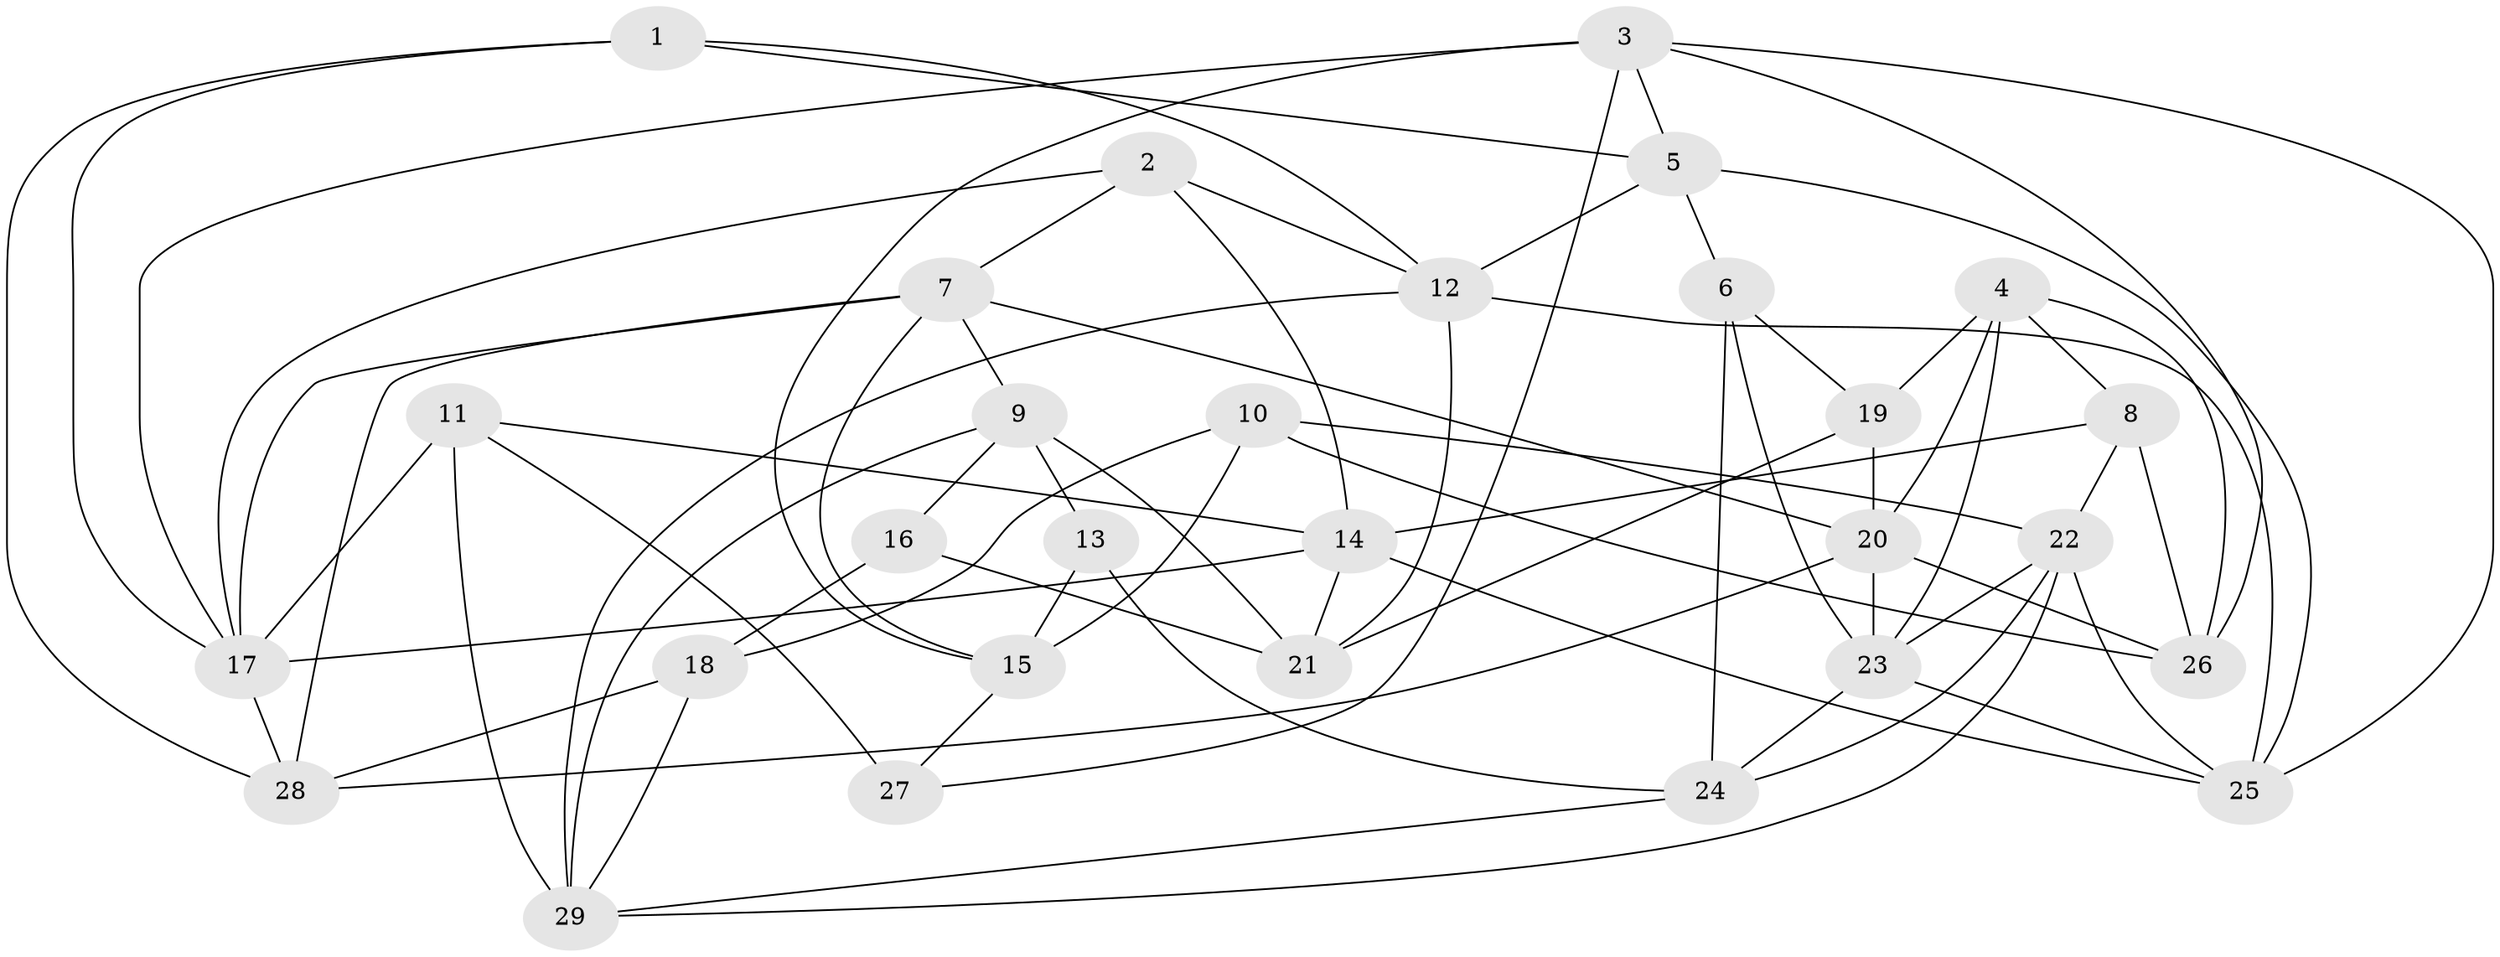 // original degree distribution, {4: 1.0}
// Generated by graph-tools (version 1.1) at 2025/03/03/09/25 03:03:03]
// undirected, 29 vertices, 71 edges
graph export_dot {
graph [start="1"]
  node [color=gray90,style=filled];
  1;
  2;
  3;
  4;
  5;
  6;
  7;
  8;
  9;
  10;
  11;
  12;
  13;
  14;
  15;
  16;
  17;
  18;
  19;
  20;
  21;
  22;
  23;
  24;
  25;
  26;
  27;
  28;
  29;
  1 -- 5 [weight=1.0];
  1 -- 12 [weight=1.0];
  1 -- 17 [weight=1.0];
  1 -- 28 [weight=1.0];
  2 -- 7 [weight=1.0];
  2 -- 12 [weight=1.0];
  2 -- 14 [weight=1.0];
  2 -- 17 [weight=1.0];
  3 -- 5 [weight=1.0];
  3 -- 15 [weight=1.0];
  3 -- 17 [weight=1.0];
  3 -- 25 [weight=1.0];
  3 -- 26 [weight=1.0];
  3 -- 27 [weight=1.0];
  4 -- 8 [weight=1.0];
  4 -- 19 [weight=2.0];
  4 -- 20 [weight=1.0];
  4 -- 23 [weight=1.0];
  4 -- 26 [weight=1.0];
  5 -- 6 [weight=1.0];
  5 -- 12 [weight=2.0];
  5 -- 25 [weight=1.0];
  6 -- 19 [weight=2.0];
  6 -- 23 [weight=1.0];
  6 -- 24 [weight=2.0];
  7 -- 9 [weight=1.0];
  7 -- 15 [weight=1.0];
  7 -- 17 [weight=1.0];
  7 -- 20 [weight=1.0];
  7 -- 28 [weight=1.0];
  8 -- 14 [weight=1.0];
  8 -- 22 [weight=1.0];
  8 -- 26 [weight=1.0];
  9 -- 13 [weight=1.0];
  9 -- 16 [weight=1.0];
  9 -- 21 [weight=2.0];
  9 -- 29 [weight=1.0];
  10 -- 15 [weight=1.0];
  10 -- 18 [weight=2.0];
  10 -- 22 [weight=1.0];
  10 -- 26 [weight=2.0];
  11 -- 14 [weight=1.0];
  11 -- 17 [weight=1.0];
  11 -- 27 [weight=2.0];
  11 -- 29 [weight=2.0];
  12 -- 21 [weight=1.0];
  12 -- 25 [weight=1.0];
  12 -- 29 [weight=2.0];
  13 -- 15 [weight=2.0];
  13 -- 24 [weight=1.0];
  14 -- 17 [weight=1.0];
  14 -- 21 [weight=1.0];
  14 -- 25 [weight=1.0];
  15 -- 27 [weight=1.0];
  16 -- 18 [weight=2.0];
  16 -- 21 [weight=1.0];
  17 -- 28 [weight=2.0];
  18 -- 28 [weight=1.0];
  18 -- 29 [weight=1.0];
  19 -- 20 [weight=1.0];
  19 -- 21 [weight=1.0];
  20 -- 23 [weight=1.0];
  20 -- 26 [weight=1.0];
  20 -- 28 [weight=1.0];
  22 -- 23 [weight=1.0];
  22 -- 24 [weight=1.0];
  22 -- 25 [weight=1.0];
  22 -- 29 [weight=1.0];
  23 -- 24 [weight=1.0];
  23 -- 25 [weight=1.0];
  24 -- 29 [weight=1.0];
}

